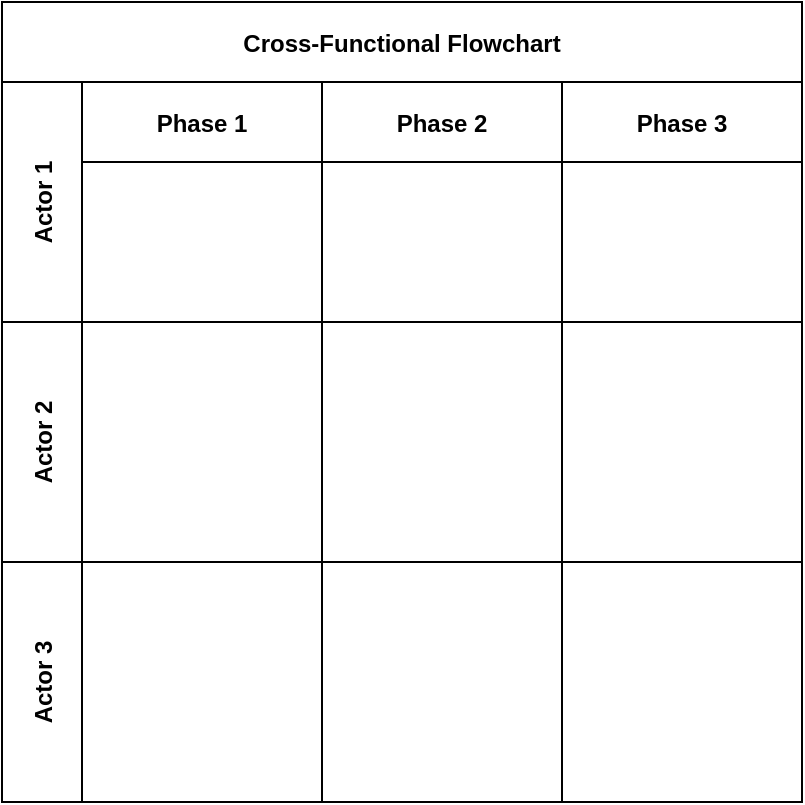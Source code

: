 <mxfile version="16.0.0" type="github">
  <diagram id="U2riRqg98eDPrSQ_zjuk" name="第 1 页">
    <mxGraphModel dx="1422" dy="762" grid="1" gridSize="10" guides="1" tooltips="1" connect="1" arrows="1" fold="1" page="1" pageScale="1" pageWidth="827" pageHeight="1169" math="0" shadow="0">
      <root>
        <mxCell id="0" />
        <mxCell id="1" parent="0" />
        <mxCell id="WUmxO2yT0oOJaS9KuROH-1" value="Cross-Functional Flowchart" style="shape=table;childLayout=tableLayout;rowLines=0;columnLines=0;startSize=40;collapsible=0;recursiveResize=0;expand=0;pointerEvents=0;fontStyle=1;align=center;" vertex="1" parent="1">
          <mxGeometry x="140" y="220" width="400" height="400" as="geometry" />
        </mxCell>
        <mxCell id="WUmxO2yT0oOJaS9KuROH-2" value="Actor 1" style="swimlane;horizontal=0;points=[[0,0.5],[1,0.5]];portConstraint=eastwest;startSize=40;collapsible=0;recursiveResize=0;expand=0;pointerEvents=0;fontStyle=1" vertex="1" parent="WUmxO2yT0oOJaS9KuROH-1">
          <mxGeometry y="40" width="400" height="120" as="geometry" />
        </mxCell>
        <mxCell id="WUmxO2yT0oOJaS9KuROH-3" value="Phase 1" style="swimlane;connectable=0;startSize=40;collapsible=0;recursiveResize=0;expand=0;pointerEvents=0;" vertex="1" parent="WUmxO2yT0oOJaS9KuROH-2">
          <mxGeometry x="40" width="120" height="120" as="geometry">
            <mxRectangle width="120" height="120" as="alternateBounds" />
          </mxGeometry>
        </mxCell>
        <mxCell id="WUmxO2yT0oOJaS9KuROH-4" value="Phase 2" style="swimlane;connectable=0;startSize=40;collapsible=0;recursiveResize=0;expand=0;pointerEvents=0;" vertex="1" parent="WUmxO2yT0oOJaS9KuROH-2">
          <mxGeometry x="160" width="120" height="120" as="geometry">
            <mxRectangle width="120" height="120" as="alternateBounds" />
          </mxGeometry>
        </mxCell>
        <mxCell id="WUmxO2yT0oOJaS9KuROH-5" value="Phase 3" style="swimlane;connectable=0;startSize=40;collapsible=0;recursiveResize=0;expand=0;pointerEvents=0;" vertex="1" parent="WUmxO2yT0oOJaS9KuROH-2">
          <mxGeometry x="280" width="120" height="120" as="geometry">
            <mxRectangle width="120" height="120" as="alternateBounds" />
          </mxGeometry>
        </mxCell>
        <mxCell id="WUmxO2yT0oOJaS9KuROH-6" value="Actor 2" style="swimlane;horizontal=0;points=[[0,0.5],[1,0.5]];portConstraint=eastwest;startSize=40;collapsible=0;recursiveResize=0;expand=0;pointerEvents=0;" vertex="1" parent="WUmxO2yT0oOJaS9KuROH-1">
          <mxGeometry y="160" width="400" height="120" as="geometry" />
        </mxCell>
        <mxCell id="WUmxO2yT0oOJaS9KuROH-7" value="" style="swimlane;connectable=0;startSize=0;collapsible=0;recursiveResize=0;expand=0;pointerEvents=0;" vertex="1" parent="WUmxO2yT0oOJaS9KuROH-6">
          <mxGeometry x="40" width="120" height="120" as="geometry">
            <mxRectangle width="120" height="120" as="alternateBounds" />
          </mxGeometry>
        </mxCell>
        <mxCell id="WUmxO2yT0oOJaS9KuROH-8" value="" style="swimlane;connectable=0;startSize=0;collapsible=0;recursiveResize=0;expand=0;pointerEvents=0;" vertex="1" parent="WUmxO2yT0oOJaS9KuROH-6">
          <mxGeometry x="160" width="120" height="120" as="geometry">
            <mxRectangle width="120" height="120" as="alternateBounds" />
          </mxGeometry>
        </mxCell>
        <mxCell id="WUmxO2yT0oOJaS9KuROH-9" value="" style="swimlane;connectable=0;startSize=0;collapsible=0;recursiveResize=0;expand=0;pointerEvents=0;" vertex="1" parent="WUmxO2yT0oOJaS9KuROH-6">
          <mxGeometry x="280" width="120" height="120" as="geometry">
            <mxRectangle width="120" height="120" as="alternateBounds" />
          </mxGeometry>
        </mxCell>
        <mxCell id="WUmxO2yT0oOJaS9KuROH-10" value="Actor 3" style="swimlane;horizontal=0;points=[[0,0.5],[1,0.5]];portConstraint=eastwest;startSize=40;collapsible=0;recursiveResize=0;expand=0;pointerEvents=0;" vertex="1" parent="WUmxO2yT0oOJaS9KuROH-1">
          <mxGeometry y="280" width="400" height="120" as="geometry" />
        </mxCell>
        <mxCell id="WUmxO2yT0oOJaS9KuROH-11" value="" style="swimlane;connectable=0;startSize=0;collapsible=0;recursiveResize=0;expand=0;pointerEvents=0;" vertex="1" parent="WUmxO2yT0oOJaS9KuROH-10">
          <mxGeometry x="40" width="120" height="120" as="geometry">
            <mxRectangle width="120" height="120" as="alternateBounds" />
          </mxGeometry>
        </mxCell>
        <mxCell id="WUmxO2yT0oOJaS9KuROH-12" value="" style="swimlane;connectable=0;startSize=0;collapsible=0;recursiveResize=0;expand=0;pointerEvents=0;" vertex="1" parent="WUmxO2yT0oOJaS9KuROH-10">
          <mxGeometry x="160" width="120" height="120" as="geometry">
            <mxRectangle width="120" height="120" as="alternateBounds" />
          </mxGeometry>
        </mxCell>
        <mxCell id="WUmxO2yT0oOJaS9KuROH-13" value="" style="swimlane;connectable=0;startSize=0;collapsible=0;recursiveResize=0;expand=0;pointerEvents=0;" vertex="1" parent="WUmxO2yT0oOJaS9KuROH-10">
          <mxGeometry x="280" width="120" height="120" as="geometry">
            <mxRectangle width="120" height="120" as="alternateBounds" />
          </mxGeometry>
        </mxCell>
      </root>
    </mxGraphModel>
  </diagram>
</mxfile>
